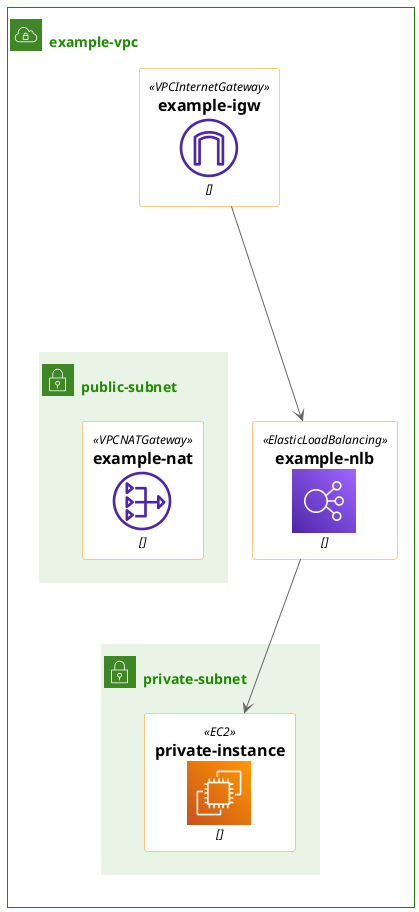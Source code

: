 @startuml
!include <awslib/AWSCommon>
!include <awslib/Compute/EC2>
!include <awslib/Groups/PublicSubnet>
!include <awslib/Groups/VPC>
!include <awslib/NetworkingContentDelivery/ElasticLoadBalancing>
!include <awslib/NetworkingContentDelivery/VPCInternetGateway>
!include <awslib/NetworkingContentDelivery/VPCNATGateway>
VPCGroup(vpc, "example-vpc") {
  VPCInternetGateway(i_gateway, "example-igw", "")
  ElasticLoadBalancing(nlb, "example-nlb", "")
  PublicSubnetGroup(subnet_pri_a, "private-subnet") {
    EC2(ec2, "private-instance", "")
  }
  PublicSubnetGroup(subnet_pub_a, "public-subnet") {
    VPCNATGateway(nat_gateway_a, "example-nat", "")
  }
}
i_gateway --[hidden]-- subnet_pub_a
i_gateway --down--> nlb
subnet_pub_a -[hidden] nlb
nlb -down--> ec2
subnet_pub_a -[hidden]- subnet_pri_a
@enduml
